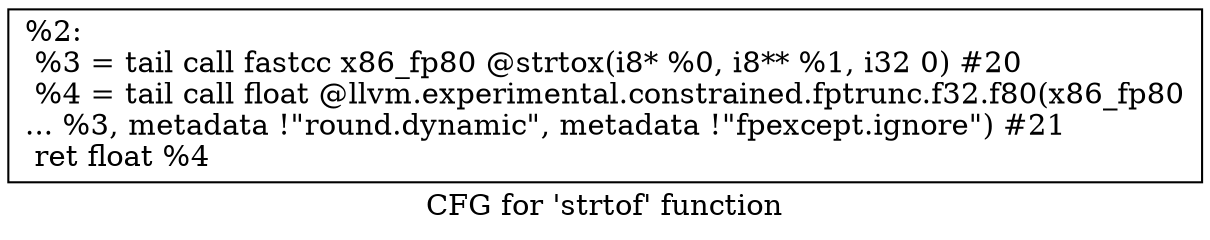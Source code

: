 digraph "CFG for 'strtof' function" {
	label="CFG for 'strtof' function";

	Node0x226c980 [shape=record,label="{%2:\l  %3 = tail call fastcc x86_fp80 @strtox(i8* %0, i8** %1, i32 0) #20\l  %4 = tail call float @llvm.experimental.constrained.fptrunc.f32.f80(x86_fp80\l... %3, metadata !\"round.dynamic\", metadata !\"fpexcept.ignore\") #21\l  ret float %4\l}"];
}
